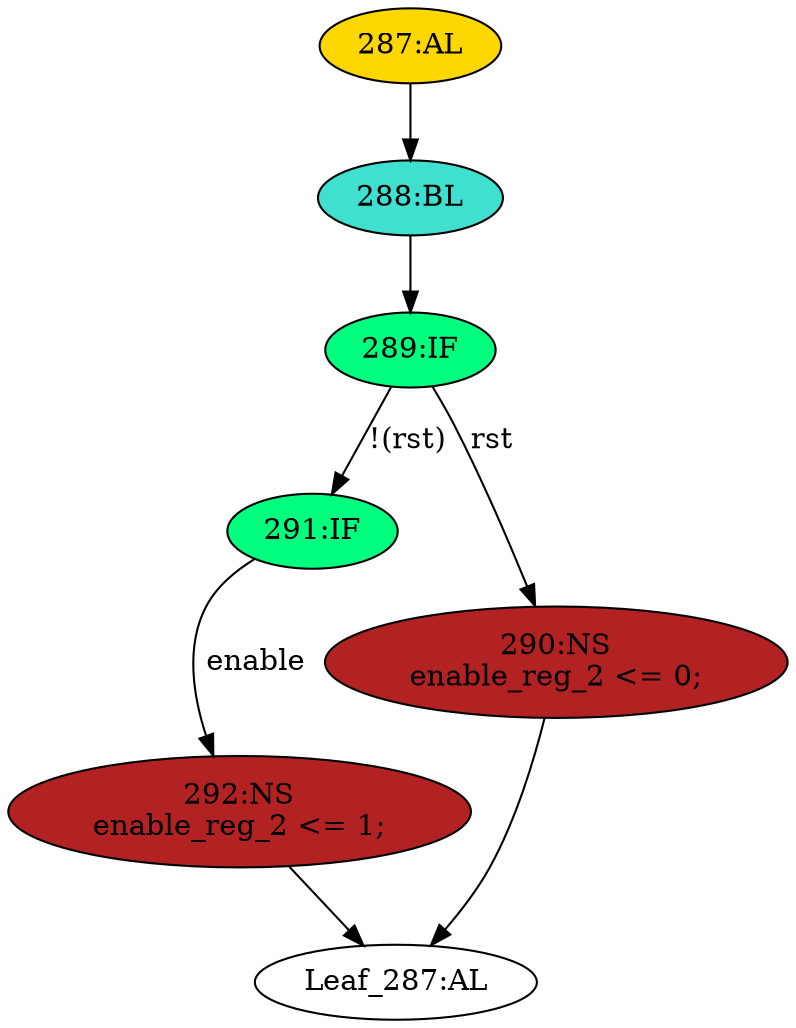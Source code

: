 strict digraph "" {
	node [label="\N"];
	"289:IF"	 [ast="<pyverilog.vparser.ast.IfStatement object at 0x7f284bca4f90>",
		fillcolor=springgreen,
		label="289:IF",
		statements="[]",
		style=filled,
		typ=IfStatement];
	"291:IF"	 [ast="<pyverilog.vparser.ast.IfStatement object at 0x7f284bca4fd0>",
		fillcolor=springgreen,
		label="291:IF",
		statements="[]",
		style=filled,
		typ=IfStatement];
	"289:IF" -> "291:IF"	 [cond="['rst']",
		label="!(rst)",
		lineno=289];
	"290:NS"	 [ast="<pyverilog.vparser.ast.NonblockingSubstitution object at 0x7f284bcca210>",
		fillcolor=firebrick,
		label="290:NS
enable_reg_2 <= 0;",
		statements="[<pyverilog.vparser.ast.NonblockingSubstitution object at 0x7f284bcca210>]",
		style=filled,
		typ=NonblockingSubstitution];
	"289:IF" -> "290:NS"	 [cond="['rst']",
		label=rst,
		lineno=289];
	"292:NS"	 [ast="<pyverilog.vparser.ast.NonblockingSubstitution object at 0x7f284bcca050>",
		fillcolor=firebrick,
		label="292:NS
enable_reg_2 <= 1;",
		statements="[<pyverilog.vparser.ast.NonblockingSubstitution object at 0x7f284bcca050>]",
		style=filled,
		typ=NonblockingSubstitution];
	"Leaf_287:AL"	 [def_var="['enable_reg_2']",
		label="Leaf_287:AL"];
	"292:NS" -> "Leaf_287:AL"	 [cond="[]",
		lineno=None];
	"291:IF" -> "292:NS"	 [cond="['enable']",
		label=enable,
		lineno=291];
	"290:NS" -> "Leaf_287:AL"	 [cond="[]",
		lineno=None];
	"287:AL"	 [ast="<pyverilog.vparser.ast.Always object at 0x7f284bcca390>",
		clk_sens=True,
		fillcolor=gold,
		label="287:AL",
		sens="['clk']",
		statements="[]",
		style=filled,
		typ=Always,
		use_var="['rst', 'enable']"];
	"288:BL"	 [ast="<pyverilog.vparser.ast.Block object at 0x7f284bcca350>",
		fillcolor=turquoise,
		label="288:BL",
		statements="[]",
		style=filled,
		typ=Block];
	"287:AL" -> "288:BL"	 [cond="[]",
		lineno=None];
	"288:BL" -> "289:IF"	 [cond="[]",
		lineno=None];
}
